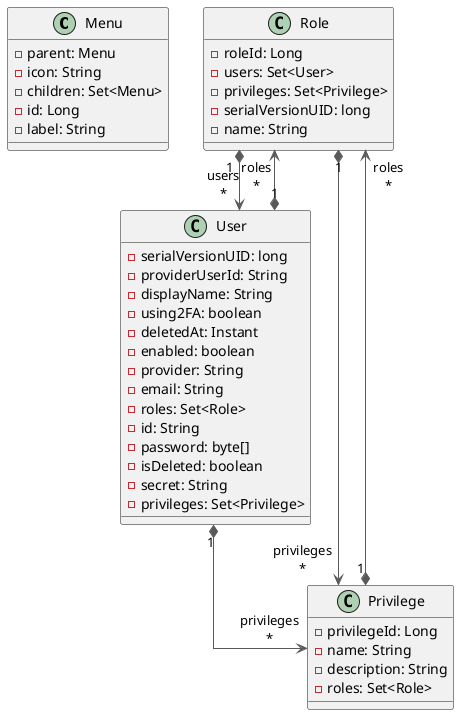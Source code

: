 @startuml
top to bottom direction
skinparam linetype ortho

class Menu {
  - parent: Menu
  - icon: String
  - children: Set<Menu>
  - id: Long
  - label: String
}

class Role {
  - roleId: Long
  - users: Set<User>
  - privileges: Set<Privilege>
  - serialVersionUID: long
  - name: String
}

class User {
  - serialVersionUID: long
  - providerUserId: String
  - displayName: String
  - using2FA: boolean
  - deletedAt: Instant
  - enabled: boolean
  - provider: String
  - email: String
  - roles: Set<Role>
  - id: String
  - password: byte[]
  - isDeleted: boolean
  - secret: String
  - privileges: Set<Privilege>
}

class Privilege {
  - privilegeId: Long
  - name: String
  - description: String
  - roles: Set<Role>
}

Role "1" *-[#595959,plain]-> "users\n*" User
User "1" *-[#595959,plain]-> "roles\n*" Role
Role "1" *-[#595959,plain]-> "privileges\n*" Privilege
Privilege "1" *-[#595959,plain]-> "roles\n*" Role
User "1" *-[#595959,plain]-> "privileges\n*" Privilege

@enduml
